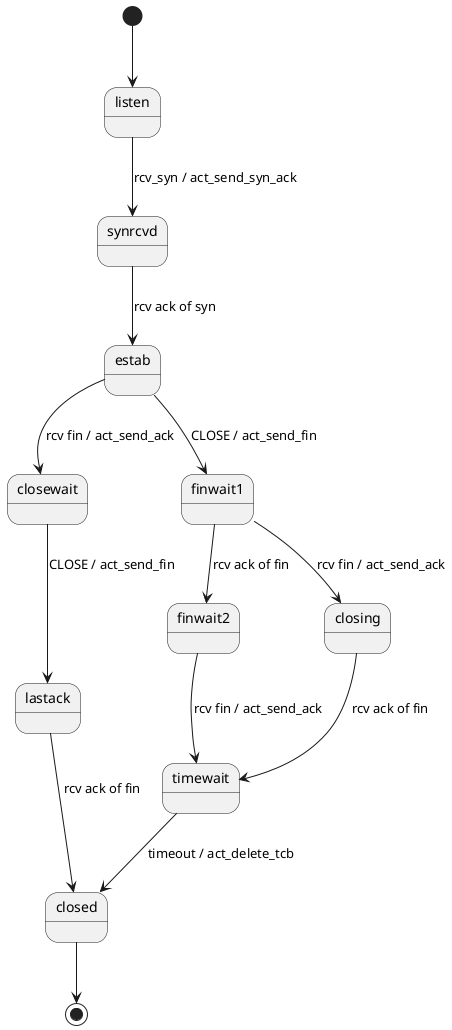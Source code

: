 @startuml TCP Connection State Diagram
[*]     -->  listen 
listen   --> synrcvd  : rcv_syn / act_send_syn_ack
synrcvd  --> estab    : rcv ack of syn 
estab    --> closewait : rcv fin / act_send_ack 
estab    --> finwait1  : CLOSE / act_send_fin 
closewait --> lastack  : CLOSE / act_send_fin  
lastack   --> closed   : rcv ack of fin 
finwait1  --> finwait2 : rcv ack of fin 
finwait2  --> timewait : rcv fin / act_send_ack  
finwait1  --> closing : rcv fin / act_send_ack   
closing   --> timewait : rcv ack of fin 
timewait  --> closed  : timeout / act_delete_tcb 
closed    --> [*]
@enduml